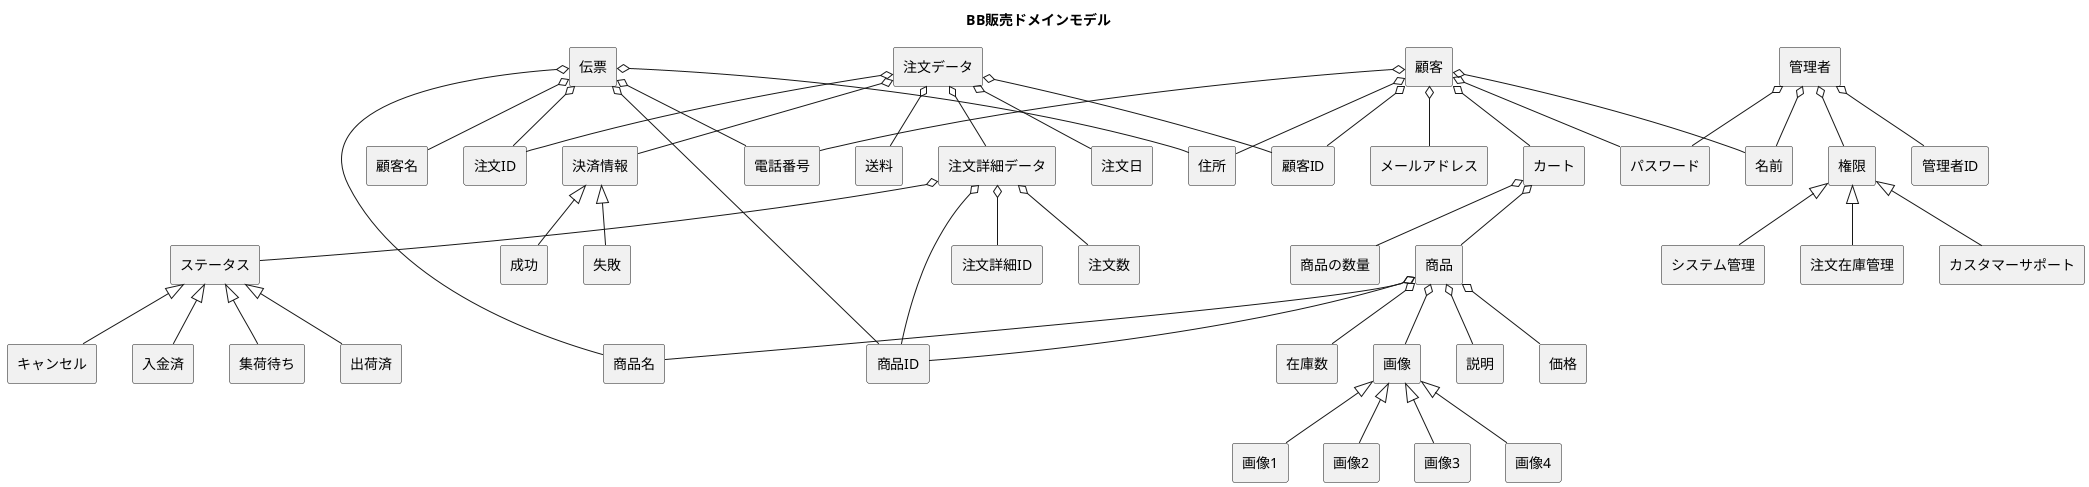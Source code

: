 @startuml

title BB販売ドメインモデル
skinparam componentStyle rectangle
[顧客] o-- [顧客ID]
[顧客] o-- [名前]
[顧客] o-- [住所]
[顧客] o-- [電話番号]
[顧客] o-- [メールアドレス]
[顧客] o-- [パスワード]
' [顧客] o-- [注文履歴]
[顧客] o-- [カート]

[管理者] o-- [管理者ID]
[管理者] o-- [名前]
[管理者] o-- [パスワード]
[管理者] o-- [権限]

[権限] <|-- [システム管理]
[権限] <|-- [注文在庫管理]
[権限] <|-- [カスタマーサポート]

' 顧客に表示される情報
' [注文履歴] o-- [注文データ]
' [注文履歴] o-- [顧客ID]
' [注文履歴] o-- [注文ID]
' [注文履歴] o-- [注文日]
' [注文履歴] o-- [商品ID]
' [注文履歴] o-- [商品名]
' [注文履歴] o-- [ステータス]


[カート] o-- [商品]
' [カート] o-- [商品ID]
' [カート] o-- [商品名]
' [カート] o-- [商品価格]
' 画像は商品に設定された画像1
' [カート] o-- [画像1]
[カート] o-- [商品の数量]

' 注文在庫管理者に表示される情報
[注文データ] o-- [注文ID]
[注文データ] o-- [顧客ID]
[注文データ] o-- [注文詳細データ]
[注文データ] o-- [注文日]
[注文データ] o-- [送料]
[注文データ] o-- [決済情報]

[注文詳細データ] o-- [注文詳細ID]
[注文詳細データ] o-- [商品ID]
[注文詳細データ] o-- [注文数]
[注文詳細データ] o-- [ステータス]

[ステータス] <|-- [入金済]
[ステータス] <|-- [集荷待ち] 
[ステータス] <|-- [出荷済]
[ステータス] <|-- [キャンセル]

' 配送用の伝票に印字される情報
[伝票] o-- [注文ID]
[伝票] o-- [商品ID]
[伝票] o-- [商品名]
[伝票] o-- [顧客名]
[伝票] o-- [住所]
[伝票] o-- [電話番号]

[決済情報] <|-- [成功]
[決済情報] <|-- [失敗]

' 商品ページ用
[商品] o-- [商品ID]
[商品] o-- [商品名]
[商品] o-- [説明]
[商品] o-- [価格]
[商品] o-- [在庫数]
' 画像1はNOT NULL
[商品] o-- [画像]
[画像] <|-- [画像1]
[画像] <|-- [画像2]
[画像] <|-- [画像3]
[画像] <|-- [画像4]

@enduml